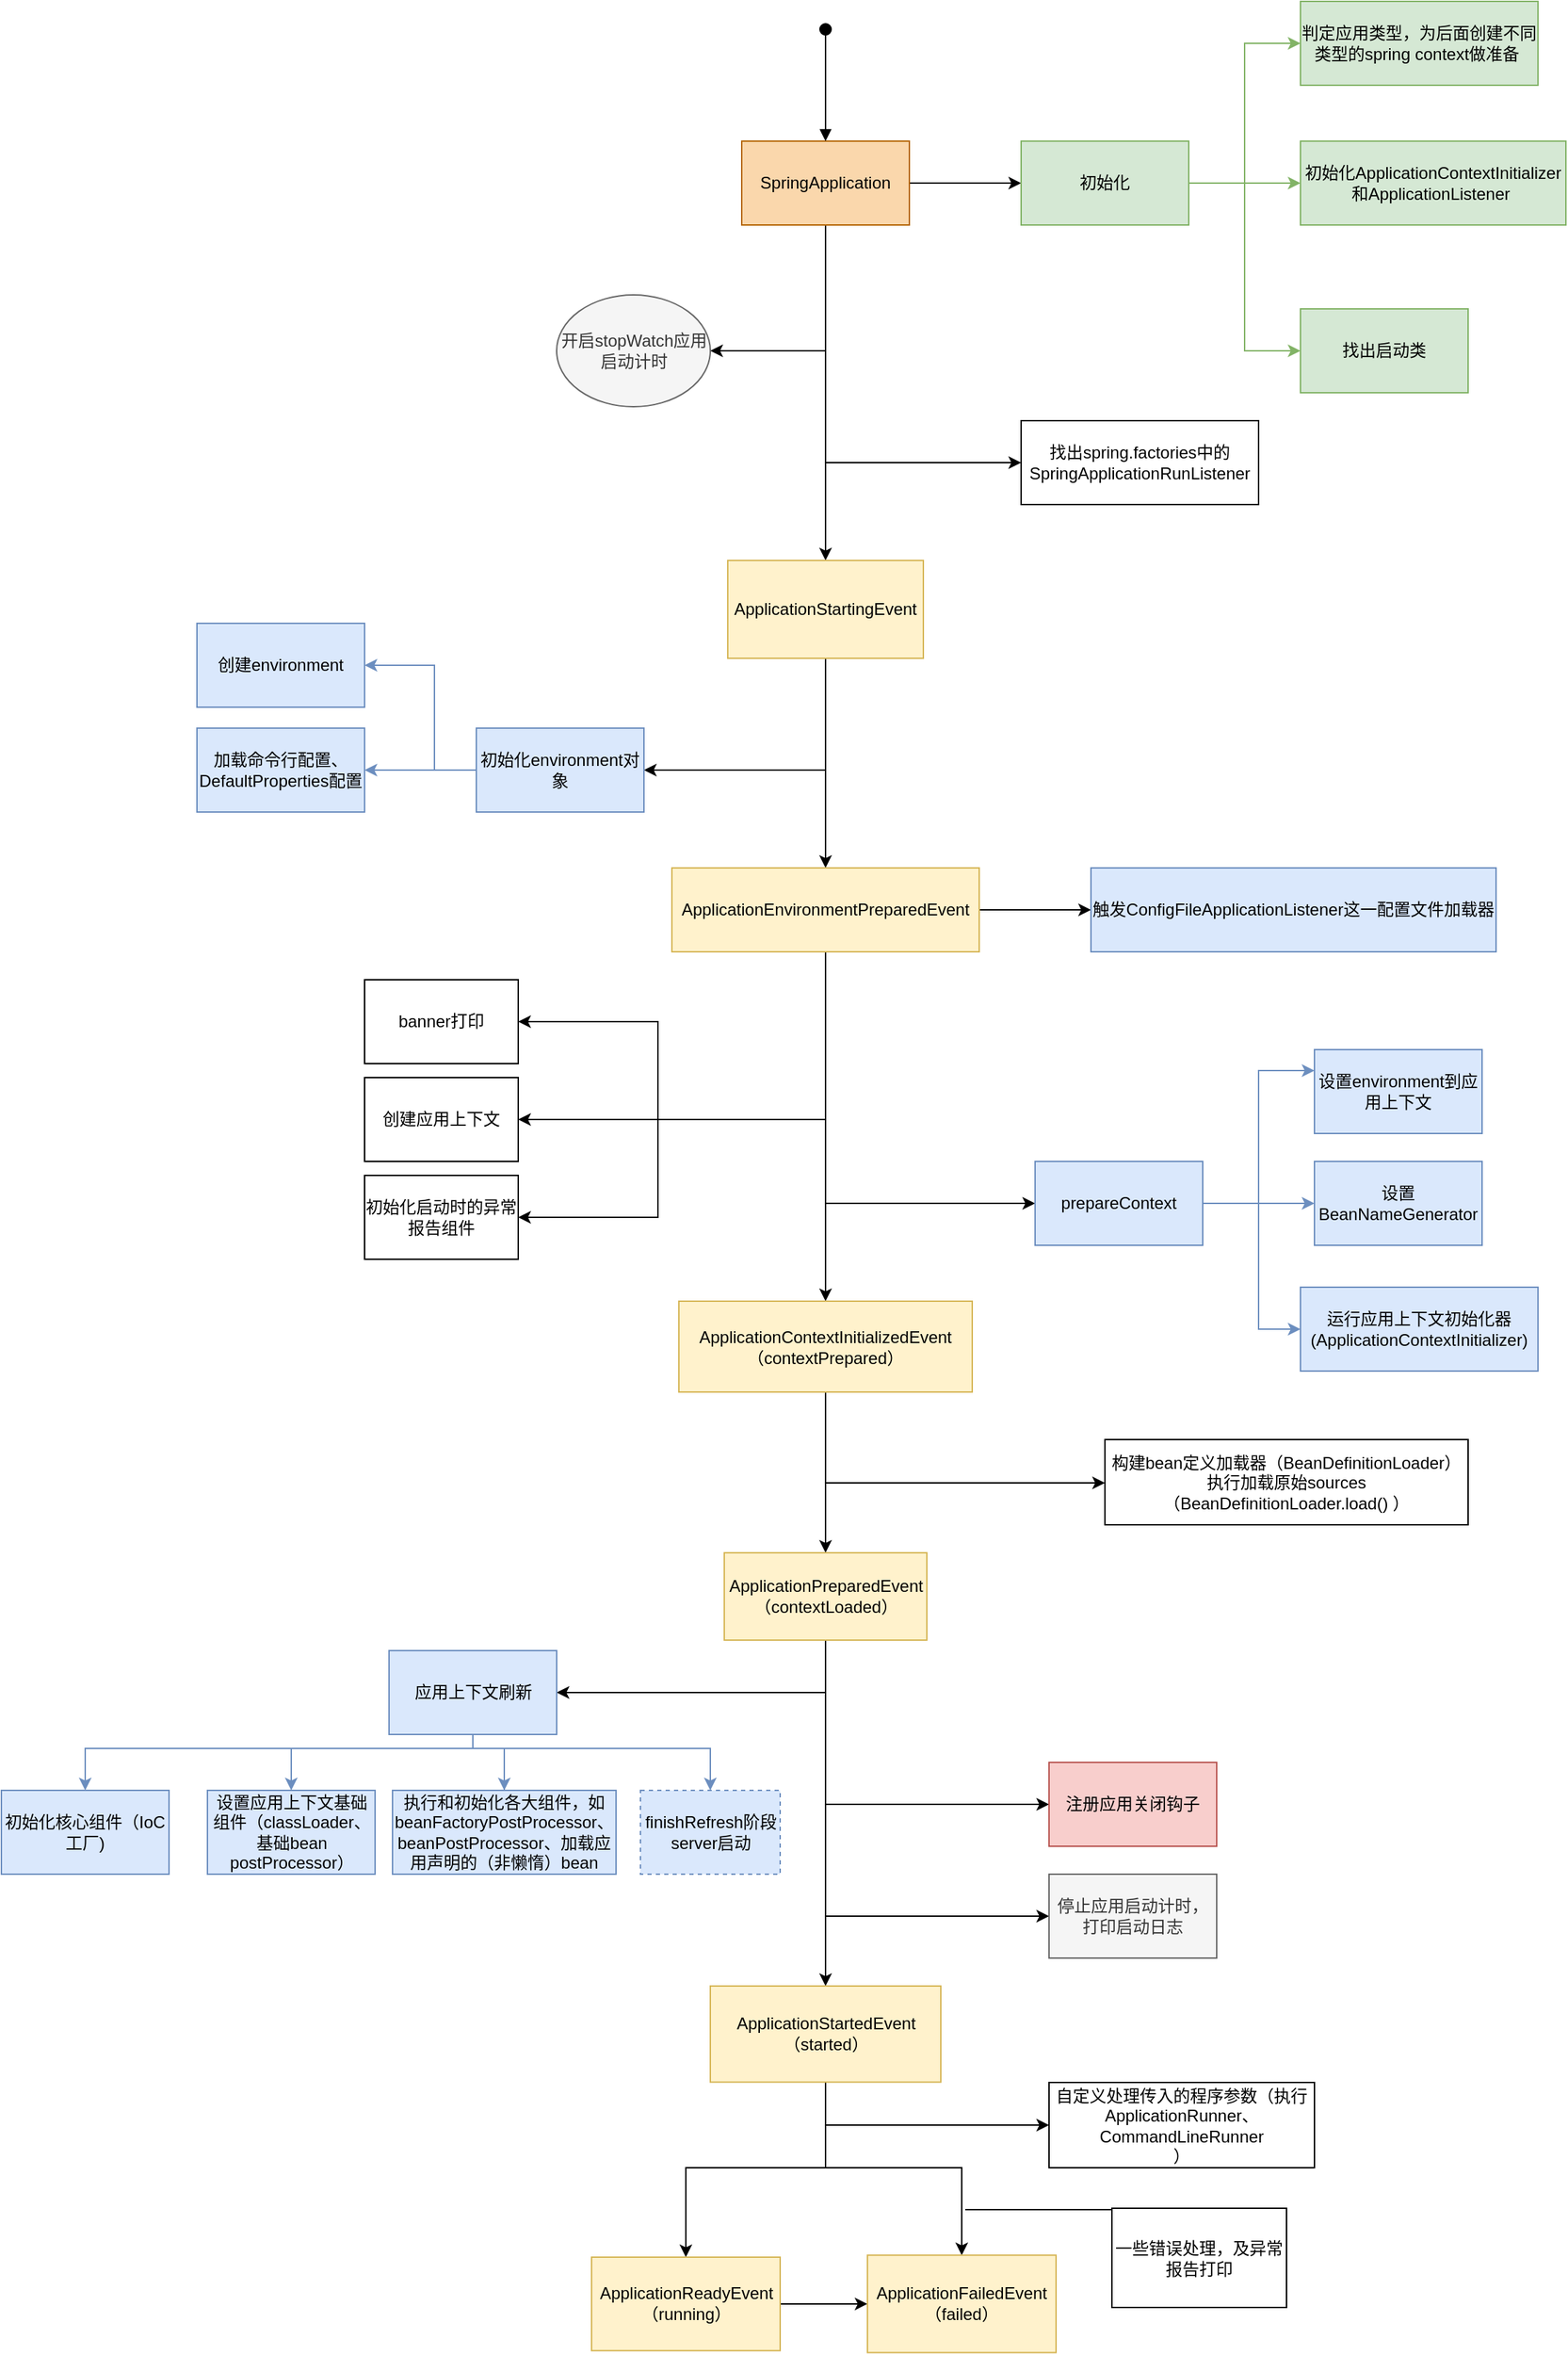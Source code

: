 <mxfile version="20.3.0" type="device"><diagram id="SwSoEqtsv3BrpRv4p8_Y" name="第 1 页"><mxGraphModel dx="2197" dy="735" grid="1" gridSize="10" guides="1" tooltips="1" connect="1" arrows="1" fold="1" page="1" pageScale="1" pageWidth="827" pageHeight="1169" math="0" shadow="0"><root><mxCell id="0"/><mxCell id="1" parent="0"/><mxCell id="d1EssZbmU8DvgIKIGwSA-3" value="" style="edgeStyle=orthogonalEdgeStyle;rounded=0;orthogonalLoop=1;jettySize=auto;html=1;" parent="1" source="d1EssZbmU8DvgIKIGwSA-1" target="d1EssZbmU8DvgIKIGwSA-2" edge="1"><mxGeometry relative="1" as="geometry"/></mxCell><mxCell id="d1EssZbmU8DvgIKIGwSA-23" value="" style="edgeStyle=orthogonalEdgeStyle;rounded=0;orthogonalLoop=1;jettySize=auto;html=1;" parent="1" source="d1EssZbmU8DvgIKIGwSA-1" target="d1EssZbmU8DvgIKIGwSA-22" edge="1"><mxGeometry relative="1" as="geometry"/></mxCell><mxCell id="d1EssZbmU8DvgIKIGwSA-32" style="edgeStyle=orthogonalEdgeStyle;rounded=0;orthogonalLoop=1;jettySize=auto;html=1;entryX=0;entryY=0.5;entryDx=0;entryDy=0;" parent="1" source="d1EssZbmU8DvgIKIGwSA-1" target="d1EssZbmU8DvgIKIGwSA-33" edge="1"><mxGeometry relative="1" as="geometry"><mxPoint x="440" y="540" as="targetPoint"/><Array as="points"><mxPoint x="300" y="470"/></Array></mxGeometry></mxCell><mxCell id="d1EssZbmU8DvgIKIGwSA-47" value="" style="edgeStyle=orthogonalEdgeStyle;rounded=0;orthogonalLoop=1;jettySize=auto;html=1;" parent="1" source="d1EssZbmU8DvgIKIGwSA-1" target="d1EssZbmU8DvgIKIGwSA-46" edge="1"><mxGeometry relative="1" as="geometry"><Array as="points"><mxPoint x="300" y="390"/></Array></mxGeometry></mxCell><mxCell id="d1EssZbmU8DvgIKIGwSA-1" value="SpringApplication" style="rounded=0;whiteSpace=wrap;html=1;fillColor=#fad7ac;strokeColor=#b46504;" parent="1" vertex="1"><mxGeometry x="240" y="240" width="120" height="60" as="geometry"/></mxCell><mxCell id="d1EssZbmU8DvgIKIGwSA-10" value="" style="edgeStyle=orthogonalEdgeStyle;rounded=0;orthogonalLoop=1;jettySize=auto;html=1;" parent="1" source="d1EssZbmU8DvgIKIGwSA-2" target="d1EssZbmU8DvgIKIGwSA-9" edge="1"><mxGeometry relative="1" as="geometry"/></mxCell><mxCell id="d1EssZbmU8DvgIKIGwSA-34" style="edgeStyle=orthogonalEdgeStyle;rounded=0;orthogonalLoop=1;jettySize=auto;html=1;entryX=1;entryY=0.5;entryDx=0;entryDy=0;" parent="1" source="d1EssZbmU8DvgIKIGwSA-2" target="d1EssZbmU8DvgIKIGwSA-36" edge="1"><mxGeometry relative="1" as="geometry"><mxPoint x="520" y="690" as="targetPoint"/><Array as="points"><mxPoint x="300" y="690"/></Array></mxGeometry></mxCell><mxCell id="d1EssZbmU8DvgIKIGwSA-2" value="ApplicationStartingEvent" style="rounded=0;whiteSpace=wrap;html=1;fillColor=#fff2cc;strokeColor=#d6b656;" parent="1" vertex="1"><mxGeometry x="230" y="540" width="140" height="70" as="geometry"/></mxCell><mxCell id="d1EssZbmU8DvgIKIGwSA-7" value="" style="html=1;verticalAlign=bottom;startArrow=oval;startFill=1;endArrow=block;startSize=8;rounded=0;entryX=0.5;entryY=0;entryDx=0;entryDy=0;" parent="1" target="d1EssZbmU8DvgIKIGwSA-1" edge="1"><mxGeometry width="60" relative="1" as="geometry"><mxPoint x="300" y="160" as="sourcePoint"/><mxPoint x="390" y="50" as="targetPoint"/></mxGeometry></mxCell><mxCell id="d1EssZbmU8DvgIKIGwSA-12" value="" style="edgeStyle=orthogonalEdgeStyle;rounded=0;orthogonalLoop=1;jettySize=auto;html=1;" parent="1" source="d1EssZbmU8DvgIKIGwSA-9" target="d1EssZbmU8DvgIKIGwSA-11" edge="1"><mxGeometry relative="1" as="geometry"/></mxCell><mxCell id="d1EssZbmU8DvgIKIGwSA-45" value="" style="edgeStyle=orthogonalEdgeStyle;rounded=0;orthogonalLoop=1;jettySize=auto;html=1;" parent="1" source="d1EssZbmU8DvgIKIGwSA-9" target="d1EssZbmU8DvgIKIGwSA-44" edge="1"><mxGeometry relative="1" as="geometry"/></mxCell><mxCell id="d1EssZbmU8DvgIKIGwSA-49" value="" style="edgeStyle=orthogonalEdgeStyle;rounded=0;orthogonalLoop=1;jettySize=auto;html=1;entryX=1;entryY=0.5;entryDx=0;entryDy=0;" parent="1" target="d1EssZbmU8DvgIKIGwSA-48" edge="1"><mxGeometry relative="1" as="geometry"><mxPoint x="300" y="820" as="sourcePoint"/><Array as="points"><mxPoint x="300" y="940"/></Array></mxGeometry></mxCell><mxCell id="d1EssZbmU8DvgIKIGwSA-51" value="" style="edgeStyle=orthogonalEdgeStyle;rounded=0;orthogonalLoop=1;jettySize=auto;html=1;entryX=1;entryY=0.5;entryDx=0;entryDy=0;" parent="1" target="d1EssZbmU8DvgIKIGwSA-50" edge="1"><mxGeometry relative="1" as="geometry"><mxPoint x="300" y="820" as="sourcePoint"/><Array as="points"><mxPoint x="300" y="940"/><mxPoint x="180" y="940"/><mxPoint x="180" y="870"/></Array></mxGeometry></mxCell><mxCell id="d1EssZbmU8DvgIKIGwSA-53" value="" style="edgeStyle=orthogonalEdgeStyle;rounded=0;orthogonalLoop=1;jettySize=auto;html=1;exitX=0.5;exitY=1;exitDx=0;exitDy=0;" parent="1" source="d1EssZbmU8DvgIKIGwSA-9" target="d1EssZbmU8DvgIKIGwSA-52" edge="1"><mxGeometry relative="1" as="geometry"><mxPoint x="320" y="810" as="sourcePoint"/><Array as="points"><mxPoint x="300" y="940"/><mxPoint x="180" y="940"/><mxPoint x="180" y="1010"/></Array></mxGeometry></mxCell><mxCell id="3a_epe5OYjExKKSM-6A9-2" value="" style="edgeStyle=orthogonalEdgeStyle;rounded=0;orthogonalLoop=1;jettySize=auto;html=1;" parent="1" source="d1EssZbmU8DvgIKIGwSA-9" target="3a_epe5OYjExKKSM-6A9-1" edge="1"><mxGeometry relative="1" as="geometry"><Array as="points"><mxPoint x="300" y="1000"/></Array></mxGeometry></mxCell><mxCell id="d1EssZbmU8DvgIKIGwSA-9" value="ApplicationEnvironmentPreparedEvent" style="rounded=0;whiteSpace=wrap;html=1;fillColor=#fff2cc;strokeColor=#d6b656;" parent="1" vertex="1"><mxGeometry x="190" y="760" width="220" height="60" as="geometry"/></mxCell><mxCell id="d1EssZbmU8DvgIKIGwSA-14" value="" style="edgeStyle=orthogonalEdgeStyle;rounded=0;orthogonalLoop=1;jettySize=auto;html=1;" parent="1" source="d1EssZbmU8DvgIKIGwSA-11" target="d1EssZbmU8DvgIKIGwSA-13" edge="1"><mxGeometry relative="1" as="geometry"/></mxCell><mxCell id="3a_epe5OYjExKKSM-6A9-13" value="" style="edgeStyle=orthogonalEdgeStyle;rounded=0;orthogonalLoop=1;jettySize=auto;html=1;" parent="1" source="d1EssZbmU8DvgIKIGwSA-11" target="3a_epe5OYjExKKSM-6A9-12" edge="1"><mxGeometry relative="1" as="geometry"><Array as="points"><mxPoint x="300" y="1200"/></Array></mxGeometry></mxCell><mxCell id="d1EssZbmU8DvgIKIGwSA-11" value="ApplicationContextInitializedEvent（contextPrepared）" style="whiteSpace=wrap;html=1;rounded=0;fillColor=#fff2cc;strokeColor=#d6b656;" parent="1" vertex="1"><mxGeometry x="195" y="1070" width="210" height="65" as="geometry"/></mxCell><mxCell id="d1EssZbmU8DvgIKIGwSA-16" value="" style="edgeStyle=orthogonalEdgeStyle;rounded=0;orthogonalLoop=1;jettySize=auto;html=1;" parent="1" source="d1EssZbmU8DvgIKIGwSA-13" target="d1EssZbmU8DvgIKIGwSA-15" edge="1"><mxGeometry relative="1" as="geometry"/></mxCell><mxCell id="3a_epe5OYjExKKSM-6A9-14" style="edgeStyle=orthogonalEdgeStyle;rounded=0;orthogonalLoop=1;jettySize=auto;html=1;" parent="1" source="d1EssZbmU8DvgIKIGwSA-13" target="3a_epe5OYjExKKSM-6A9-15" edge="1"><mxGeometry relative="1" as="geometry"><mxPoint x="110" y="1380" as="targetPoint"/><Array as="points"><mxPoint x="300" y="1350"/></Array></mxGeometry></mxCell><mxCell id="3a_epe5OYjExKKSM-6A9-26" value="" style="edgeStyle=orthogonalEdgeStyle;rounded=0;orthogonalLoop=1;jettySize=auto;html=1;entryX=0;entryY=0.5;entryDx=0;entryDy=0;" parent="1" source="d1EssZbmU8DvgIKIGwSA-13" target="3a_epe5OYjExKKSM-6A9-25" edge="1"><mxGeometry relative="1" as="geometry"><Array as="points"><mxPoint x="300" y="1430"/></Array></mxGeometry></mxCell><mxCell id="3a_epe5OYjExKKSM-6A9-29" value="" style="edgeStyle=orthogonalEdgeStyle;rounded=0;orthogonalLoop=1;jettySize=auto;html=1;" parent="1" source="d1EssZbmU8DvgIKIGwSA-13" target="3a_epe5OYjExKKSM-6A9-28" edge="1"><mxGeometry relative="1" as="geometry"><Array as="points"><mxPoint x="300" y="1510"/></Array></mxGeometry></mxCell><mxCell id="d1EssZbmU8DvgIKIGwSA-13" value="ApplicationPreparedEvent（contextLoaded）" style="whiteSpace=wrap;html=1;rounded=0;fillColor=#fff2cc;strokeColor=#d6b656;" parent="1" vertex="1"><mxGeometry x="227.5" y="1250" width="145" height="62.5" as="geometry"/></mxCell><mxCell id="d1EssZbmU8DvgIKIGwSA-18" value="" style="edgeStyle=orthogonalEdgeStyle;rounded=0;orthogonalLoop=1;jettySize=auto;html=1;" parent="1" source="d1EssZbmU8DvgIKIGwSA-15" target="d1EssZbmU8DvgIKIGwSA-17" edge="1"><mxGeometry relative="1" as="geometry"><Array as="points"><mxPoint x="300" y="1690"/><mxPoint x="200" y="1690"/></Array></mxGeometry></mxCell><mxCell id="3a_epe5OYjExKKSM-6A9-31" style="edgeStyle=orthogonalEdgeStyle;rounded=0;orthogonalLoop=1;jettySize=auto;html=1;entryX=0;entryY=0.5;entryDx=0;entryDy=0;" parent="1" source="d1EssZbmU8DvgIKIGwSA-15" target="3a_epe5OYjExKKSM-6A9-32" edge="1"><mxGeometry relative="1" as="geometry"><mxPoint x="460" y="1660" as="targetPoint"/><Array as="points"><mxPoint x="300" y="1660"/></Array></mxGeometry></mxCell><mxCell id="3a_epe5OYjExKKSM-6A9-35" style="edgeStyle=orthogonalEdgeStyle;rounded=0;orthogonalLoop=1;jettySize=auto;html=1;entryX=0.5;entryY=0;entryDx=0;entryDy=0;" parent="1" source="d1EssZbmU8DvgIKIGwSA-15" target="d1EssZbmU8DvgIKIGwSA-19" edge="1"><mxGeometry relative="1" as="geometry"><Array as="points"><mxPoint x="300" y="1690"/><mxPoint x="398" y="1690"/></Array></mxGeometry></mxCell><mxCell id="d1EssZbmU8DvgIKIGwSA-15" value="ApplicationStartedEvent（started）" style="whiteSpace=wrap;html=1;rounded=0;fillColor=#fff2cc;strokeColor=#d6b656;" parent="1" vertex="1"><mxGeometry x="217.5" y="1560" width="165" height="68.75" as="geometry"/></mxCell><mxCell id="d1EssZbmU8DvgIKIGwSA-20" value="" style="edgeStyle=orthogonalEdgeStyle;rounded=0;orthogonalLoop=1;jettySize=auto;html=1;" parent="1" source="d1EssZbmU8DvgIKIGwSA-17" target="d1EssZbmU8DvgIKIGwSA-19" edge="1"><mxGeometry relative="1" as="geometry"/></mxCell><mxCell id="d1EssZbmU8DvgIKIGwSA-17" value="ApplicationReadyEvent（running）" style="whiteSpace=wrap;html=1;rounded=0;fillColor=#fff2cc;strokeColor=#d6b656;" parent="1" vertex="1"><mxGeometry x="132.5" y="1754" width="135" height="66.88" as="geometry"/></mxCell><mxCell id="d1EssZbmU8DvgIKIGwSA-19" value="ApplicationFailedEvent（failed）" style="whiteSpace=wrap;html=1;rounded=0;fillColor=#fff2cc;strokeColor=#d6b656;" parent="1" vertex="1"><mxGeometry x="330" y="1752.6" width="135" height="69.68" as="geometry"/></mxCell><mxCell id="d1EssZbmU8DvgIKIGwSA-21" style="edgeStyle=orthogonalEdgeStyle;rounded=0;orthogonalLoop=1;jettySize=auto;html=1;exitX=0.5;exitY=1;exitDx=0;exitDy=0;" parent="1" source="d1EssZbmU8DvgIKIGwSA-11" target="d1EssZbmU8DvgIKIGwSA-11" edge="1"><mxGeometry relative="1" as="geometry"/></mxCell><mxCell id="d1EssZbmU8DvgIKIGwSA-27" value="" style="edgeStyle=orthogonalEdgeStyle;rounded=0;orthogonalLoop=1;jettySize=auto;html=1;entryX=0;entryY=0.5;entryDx=0;entryDy=0;fillColor=#d5e8d4;strokeColor=#82b366;" parent="1" source="d1EssZbmU8DvgIKIGwSA-22" target="d1EssZbmU8DvgIKIGwSA-26" edge="1"><mxGeometry relative="1" as="geometry"><mxPoint x="610" y="180" as="targetPoint"/></mxGeometry></mxCell><mxCell id="d1EssZbmU8DvgIKIGwSA-28" style="edgeStyle=orthogonalEdgeStyle;rounded=0;orthogonalLoop=1;jettySize=auto;html=1;entryX=0;entryY=0.5;entryDx=0;entryDy=0;fillColor=#d5e8d4;strokeColor=#82b366;" parent="1" source="d1EssZbmU8DvgIKIGwSA-22" target="d1EssZbmU8DvgIKIGwSA-29" edge="1"><mxGeometry relative="1" as="geometry"><mxPoint x="600" y="170" as="targetPoint"/></mxGeometry></mxCell><mxCell id="d1EssZbmU8DvgIKIGwSA-30" style="edgeStyle=orthogonalEdgeStyle;rounded=0;orthogonalLoop=1;jettySize=auto;html=1;entryX=0;entryY=0.5;entryDx=0;entryDy=0;fillColor=#d5e8d4;strokeColor=#82b366;" parent="1" source="d1EssZbmU8DvgIKIGwSA-22" target="d1EssZbmU8DvgIKIGwSA-31" edge="1"><mxGeometry relative="1" as="geometry"><mxPoint x="600" y="390" as="targetPoint"/></mxGeometry></mxCell><mxCell id="d1EssZbmU8DvgIKIGwSA-22" value="初始化" style="whiteSpace=wrap;html=1;rounded=0;fillColor=#d5e8d4;strokeColor=#82b366;" parent="1" vertex="1"><mxGeometry x="440" y="240" width="120" height="60" as="geometry"/></mxCell><mxCell id="d1EssZbmU8DvgIKIGwSA-26" value="初始化ApplicationContextInitializer和ApplicationListener&amp;nbsp;" style="whiteSpace=wrap;html=1;rounded=0;fillColor=#d5e8d4;strokeColor=#82b366;" parent="1" vertex="1"><mxGeometry x="640" y="240" width="190" height="60" as="geometry"/></mxCell><mxCell id="d1EssZbmU8DvgIKIGwSA-29" value="判定应用类型，为后面创建不同类型的spring context做准备&amp;nbsp;" style="rounded=0;whiteSpace=wrap;html=1;fillColor=#d5e8d4;strokeColor=#82b366;" parent="1" vertex="1"><mxGeometry x="640" y="140" width="170" height="60" as="geometry"/></mxCell><mxCell id="d1EssZbmU8DvgIKIGwSA-31" value="找出启动类" style="rounded=0;whiteSpace=wrap;html=1;fillColor=#d5e8d4;strokeColor=#82b366;" parent="1" vertex="1"><mxGeometry x="640" y="360" width="120" height="60" as="geometry"/></mxCell><mxCell id="d1EssZbmU8DvgIKIGwSA-33" value="找出spring.factories中的SpringApplicationRunListener" style="rounded=0;whiteSpace=wrap;html=1;" parent="1" vertex="1"><mxGeometry x="440" y="440" width="170" height="60" as="geometry"/></mxCell><mxCell id="d1EssZbmU8DvgIKIGwSA-35" value="创建environment" style="rounded=0;whiteSpace=wrap;html=1;fillColor=#dae8fc;strokeColor=#6c8ebf;" parent="1" vertex="1"><mxGeometry x="-150" y="585" width="120" height="60" as="geometry"/></mxCell><mxCell id="d1EssZbmU8DvgIKIGwSA-37" style="edgeStyle=orthogonalEdgeStyle;rounded=0;orthogonalLoop=1;jettySize=auto;html=1;entryX=1;entryY=0.5;entryDx=0;entryDy=0;fillColor=#dae8fc;strokeColor=#6c8ebf;" parent="1" source="d1EssZbmU8DvgIKIGwSA-36" target="d1EssZbmU8DvgIKIGwSA-35" edge="1"><mxGeometry relative="1" as="geometry"><Array as="points"><mxPoint x="20" y="690"/><mxPoint x="20" y="615"/></Array></mxGeometry></mxCell><mxCell id="d1EssZbmU8DvgIKIGwSA-39" value="" style="edgeStyle=orthogonalEdgeStyle;rounded=0;orthogonalLoop=1;jettySize=auto;html=1;fillColor=#dae8fc;strokeColor=#6c8ebf;" parent="1" source="d1EssZbmU8DvgIKIGwSA-36" target="d1EssZbmU8DvgIKIGwSA-38" edge="1"><mxGeometry relative="1" as="geometry"/></mxCell><mxCell id="d1EssZbmU8DvgIKIGwSA-36" value="初始化environment对象" style="rounded=0;whiteSpace=wrap;html=1;fillColor=#dae8fc;strokeColor=#6c8ebf;" parent="1" vertex="1"><mxGeometry x="50" y="660" width="120" height="60" as="geometry"/></mxCell><mxCell id="d1EssZbmU8DvgIKIGwSA-38" value="加载命令行配置、DefaultProperties配置" style="whiteSpace=wrap;html=1;rounded=0;fillColor=#dae8fc;strokeColor=#6c8ebf;" parent="1" vertex="1"><mxGeometry x="-150" y="660" width="120" height="60" as="geometry"/></mxCell><mxCell id="d1EssZbmU8DvgIKIGwSA-44" value="触发ConfigFileApplicationListener这一配置文件加载器" style="rounded=0;whiteSpace=wrap;html=1;fillColor=#dae8fc;strokeColor=#6c8ebf;" parent="1" vertex="1"><mxGeometry x="490" y="760" width="290" height="60" as="geometry"/></mxCell><mxCell id="d1EssZbmU8DvgIKIGwSA-46" value="开启stopWatch应用启动计时" style="ellipse;whiteSpace=wrap;html=1;rounded=0;fillColor=#f5f5f5;strokeColor=#666666;fontColor=#333333;" parent="1" vertex="1"><mxGeometry x="107.5" y="350" width="110" height="80" as="geometry"/></mxCell><mxCell id="d1EssZbmU8DvgIKIGwSA-48" value="创建应用上下文" style="whiteSpace=wrap;html=1;rounded=0;" parent="1" vertex="1"><mxGeometry x="-30" y="910" width="110" height="60" as="geometry"/></mxCell><mxCell id="d1EssZbmU8DvgIKIGwSA-50" value="banner打印" style="whiteSpace=wrap;html=1;rounded=0;" parent="1" vertex="1"><mxGeometry x="-30" y="840" width="110" height="60" as="geometry"/></mxCell><mxCell id="d1EssZbmU8DvgIKIGwSA-52" value="初始化启动时的异常报告组件" style="whiteSpace=wrap;html=1;rounded=0;" parent="1" vertex="1"><mxGeometry x="-30" y="980" width="110" height="60" as="geometry"/></mxCell><mxCell id="3a_epe5OYjExKKSM-6A9-7" value="" style="edgeStyle=orthogonalEdgeStyle;rounded=0;orthogonalLoop=1;jettySize=auto;html=1;fillColor=#dae8fc;strokeColor=#6c8ebf;" parent="1" source="3a_epe5OYjExKKSM-6A9-1" target="3a_epe5OYjExKKSM-6A9-6" edge="1"><mxGeometry relative="1" as="geometry"><Array as="points"><mxPoint x="610" y="1000"/><mxPoint x="610" y="1090"/></Array></mxGeometry></mxCell><mxCell id="3a_epe5OYjExKKSM-6A9-8" style="edgeStyle=orthogonalEdgeStyle;rounded=0;orthogonalLoop=1;jettySize=auto;html=1;entryX=0;entryY=0.25;entryDx=0;entryDy=0;fillColor=#dae8fc;strokeColor=#6c8ebf;" parent="1" source="3a_epe5OYjExKKSM-6A9-1" target="3a_epe5OYjExKKSM-6A9-3" edge="1"><mxGeometry relative="1" as="geometry"/></mxCell><mxCell id="3a_epe5OYjExKKSM-6A9-10" value="" style="edgeStyle=orthogonalEdgeStyle;rounded=0;orthogonalLoop=1;jettySize=auto;html=1;fillColor=#dae8fc;strokeColor=#6c8ebf;" parent="1" source="3a_epe5OYjExKKSM-6A9-1" target="3a_epe5OYjExKKSM-6A9-9" edge="1"><mxGeometry relative="1" as="geometry"/></mxCell><mxCell id="3a_epe5OYjExKKSM-6A9-1" value="prepareContext" style="whiteSpace=wrap;html=1;rounded=0;fillColor=#dae8fc;strokeColor=#6c8ebf;" parent="1" vertex="1"><mxGeometry x="450" y="970" width="120" height="60" as="geometry"/></mxCell><mxCell id="3a_epe5OYjExKKSM-6A9-3" value="设置environment到应用上下文" style="whiteSpace=wrap;html=1;rounded=0;fillColor=#dae8fc;strokeColor=#6c8ebf;" parent="1" vertex="1"><mxGeometry x="650" y="890" width="120" height="60" as="geometry"/></mxCell><mxCell id="3a_epe5OYjExKKSM-6A9-6" value="运行应用上下文初始化器(ApplicationContextInitializer)" style="whiteSpace=wrap;html=1;rounded=0;fillColor=#dae8fc;strokeColor=#6c8ebf;" parent="1" vertex="1"><mxGeometry x="640" y="1060" width="170" height="60" as="geometry"/></mxCell><mxCell id="3a_epe5OYjExKKSM-6A9-9" value="设置BeanNameGenerator" style="whiteSpace=wrap;html=1;rounded=0;fillColor=#dae8fc;strokeColor=#6c8ebf;" parent="1" vertex="1"><mxGeometry x="650" y="970" width="120" height="60" as="geometry"/></mxCell><mxCell id="3a_epe5OYjExKKSM-6A9-12" value="构建bean定义加载器（BeanDefinitionLoader）&lt;br&gt;执行加载原始sources（BeanDefinitionLoader.load() ）" style="whiteSpace=wrap;html=1;rounded=0;" parent="1" vertex="1"><mxGeometry x="500" y="1169" width="260" height="61" as="geometry"/></mxCell><mxCell id="3a_epe5OYjExKKSM-6A9-17" value="" style="edgeStyle=orthogonalEdgeStyle;rounded=0;orthogonalLoop=1;jettySize=auto;html=1;entryX=0.5;entryY=0;entryDx=0;entryDy=0;fillColor=#dae8fc;strokeColor=#6c8ebf;" parent="1" source="3a_epe5OYjExKKSM-6A9-15" target="3a_epe5OYjExKKSM-6A9-18" edge="1"><mxGeometry relative="1" as="geometry"><Array as="points"><mxPoint x="48" y="1390"/><mxPoint x="-82" y="1390"/></Array></mxGeometry></mxCell><mxCell id="3a_epe5OYjExKKSM-6A9-19" style="edgeStyle=orthogonalEdgeStyle;rounded=0;orthogonalLoop=1;jettySize=auto;html=1;fillColor=#dae8fc;strokeColor=#6c8ebf;entryX=0.5;entryY=0;entryDx=0;entryDy=0;" parent="1" source="3a_epe5OYjExKKSM-6A9-15" target="3a_epe5OYjExKKSM-6A9-16" edge="1"><mxGeometry relative="1" as="geometry"><Array as="points"><mxPoint x="48" y="1390"/><mxPoint x="-230" y="1390"/></Array></mxGeometry></mxCell><mxCell id="3a_epe5OYjExKKSM-6A9-21" style="edgeStyle=orthogonalEdgeStyle;rounded=0;orthogonalLoop=1;jettySize=auto;html=1;entryX=0.5;entryY=0;entryDx=0;entryDy=0;fillColor=#dae8fc;strokeColor=#6c8ebf;" parent="1" source="3a_epe5OYjExKKSM-6A9-15" target="3a_epe5OYjExKKSM-6A9-20" edge="1"><mxGeometry relative="1" as="geometry"><Array as="points"><mxPoint x="48" y="1390"/><mxPoint x="70" y="1390"/></Array></mxGeometry></mxCell><mxCell id="3a_epe5OYjExKKSM-6A9-15" value="应用上下文刷新" style="rounded=0;whiteSpace=wrap;html=1;fillColor=#dae8fc;strokeColor=#6c8ebf;" parent="1" vertex="1"><mxGeometry x="-12.5" y="1320" width="120" height="60" as="geometry"/></mxCell><mxCell id="3a_epe5OYjExKKSM-6A9-16" value="初始化核心组件（IoC工厂)" style="rounded=0;whiteSpace=wrap;html=1;fillColor=#dae8fc;strokeColor=#6c8ebf;" parent="1" vertex="1"><mxGeometry x="-290" y="1420" width="120" height="60" as="geometry"/></mxCell><mxCell id="3a_epe5OYjExKKSM-6A9-18" value="设置应用上下文基础组件（classLoader、基础bean postProcessor）" style="rounded=0;whiteSpace=wrap;html=1;fillColor=#dae8fc;strokeColor=#6c8ebf;" parent="1" vertex="1"><mxGeometry x="-142.5" y="1420" width="120" height="60" as="geometry"/></mxCell><mxCell id="ntpT_zREoUtAPv6565pS-3" value="" style="edgeStyle=orthogonalEdgeStyle;rounded=0;orthogonalLoop=1;jettySize=auto;html=1;fillColor=#dae8fc;strokeColor=#6c8ebf;entryX=0.5;entryY=0;entryDx=0;entryDy=0;" edge="1" parent="1" source="3a_epe5OYjExKKSM-6A9-20" target="ntpT_zREoUtAPv6565pS-2"><mxGeometry relative="1" as="geometry"><Array as="points"><mxPoint x="70" y="1390"/><mxPoint x="218" y="1390"/></Array></mxGeometry></mxCell><mxCell id="3a_epe5OYjExKKSM-6A9-20" value="执行和初始化各大组件，如beanFactoryPostProcessor、beanPostProcessor、加载应用声明的（非懒惰）bean" style="rounded=0;whiteSpace=wrap;html=1;fillColor=#dae8fc;strokeColor=#6c8ebf;" parent="1" vertex="1"><mxGeometry x="-10" y="1420" width="160" height="60" as="geometry"/></mxCell><mxCell id="3a_epe5OYjExKKSM-6A9-25" value="注册应用关闭钩子" style="whiteSpace=wrap;html=1;rounded=0;fillColor=#f8cecc;strokeColor=#b85450;" parent="1" vertex="1"><mxGeometry x="460" y="1400" width="120" height="60" as="geometry"/></mxCell><mxCell id="3a_epe5OYjExKKSM-6A9-27" value="注册应用关闭钩子" style="whiteSpace=wrap;html=1;rounded=0;fillColor=#f8cecc;strokeColor=#b85450;" parent="1" vertex="1"><mxGeometry x="460" y="1400" width="120" height="60" as="geometry"/></mxCell><mxCell id="3a_epe5OYjExKKSM-6A9-28" value="停止应用启动计时，打印启动日志" style="whiteSpace=wrap;html=1;rounded=0;fillColor=#f5f5f5;fontColor=#333333;strokeColor=#666666;" parent="1" vertex="1"><mxGeometry x="460" y="1480" width="120" height="60" as="geometry"/></mxCell><mxCell id="3a_epe5OYjExKKSM-6A9-32" value="自定义处理传入的程序参数（执行ApplicationRunner、CommandLineRunner&lt;br&gt;）" style="rounded=0;whiteSpace=wrap;html=1;" parent="1" vertex="1"><mxGeometry x="460" y="1629" width="190" height="61" as="geometry"/></mxCell><mxCell id="3a_epe5OYjExKKSM-6A9-37" style="edgeStyle=orthogonalEdgeStyle;rounded=0;orthogonalLoop=1;jettySize=auto;html=1;endArrow=none;endFill=0;" parent="1" source="3a_epe5OYjExKKSM-6A9-36" edge="1"><mxGeometry relative="1" as="geometry"><mxPoint x="400" y="1720" as="targetPoint"/><Array as="points"><mxPoint x="480" y="1720"/><mxPoint x="480" y="1720"/></Array></mxGeometry></mxCell><mxCell id="3a_epe5OYjExKKSM-6A9-36" value="一些错误处理，及异常报告打印" style="whiteSpace=wrap;html=1;rounded=0;" parent="1" vertex="1"><mxGeometry x="505" y="1719" width="125" height="71" as="geometry"/></mxCell><mxCell id="ntpT_zREoUtAPv6565pS-2" value="finishRefresh阶段server启动" style="whiteSpace=wrap;html=1;fillColor=#dae8fc;strokeColor=#6c8ebf;rounded=0;dashed=1;" vertex="1" parent="1"><mxGeometry x="167.5" y="1420" width="100" height="60" as="geometry"/></mxCell></root></mxGraphModel></diagram></mxfile>